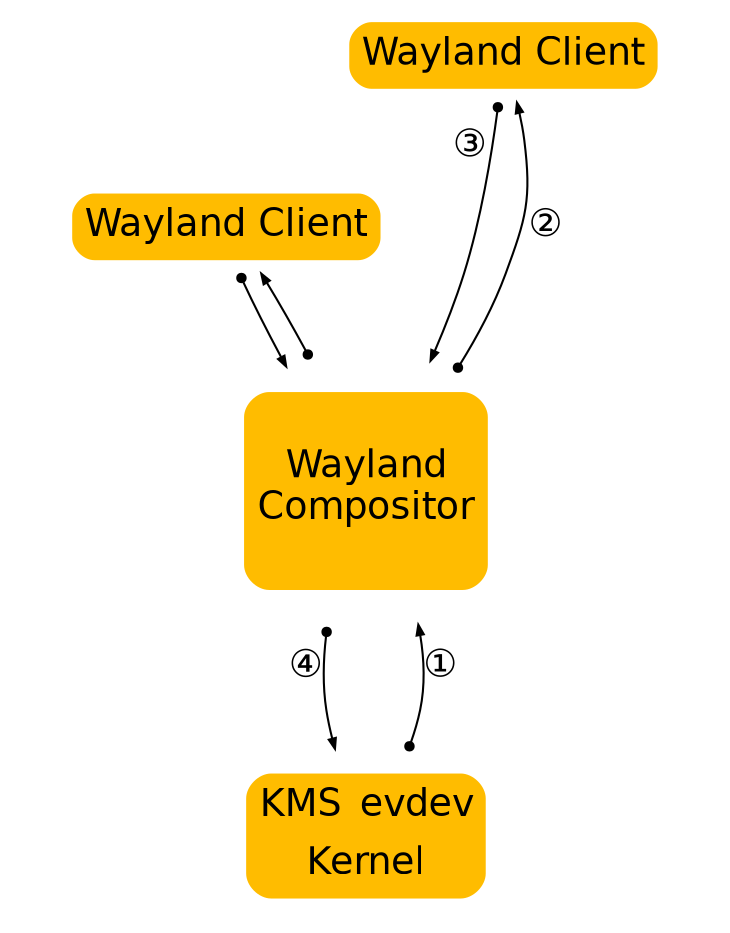 digraph arch_wayland {
    edge[
        fontname="DejaVu Sans",
        dir="both",
        arrowtail="dot",
        arrowsize=.5,
        fontname="DejaVu Sans",
        fontsize="18",
    ]

    node[
        color=none,
        margin=0,
        fontname="DejaVu Sans",
        fontsize="18",
   ]

    c1 [label=<<TABLE STYLE="rounded" BGCOLOR="#ffbc00"><TR><TD>Wayland Client</TD></TR></TABLE>>, URL="#c1"]
    c2 [label=<<TABLE STYLE="rounded" BGCOLOR="#ffbc00"><TR><TD>Wayland Client</TD></TR></TABLE>>, URL="#c2"]

    comp [tooltip="Wayland Compositor", label=<<TABLE STYLE="rounded" BGCOLOR="#ffbc00"><TR><TD><BR/>Wayland<BR/>Compositor<BR/><BR/></TD></TR></TABLE>>, URL="#comp"]

    impl [tooltip="KMS evdev Kernel", label=<<TABLE STYLE="rounded" BGCOLOR="#ffbc00"><TR><TD>KMS</TD><TD>evdev</TD></TR><TR><TD COLSPAN="2">Kernel</TD></TR></TABLE>>, URL="#impl"]

    c1 -> comp [taillabel="③", labeldistance=2.5, URL="#step_3"];
    c2 -> comp;

    comp -> c1 [label="②", URL="#step_2"];
    comp -> c2;

    comp -> impl [xlabel = "④", URL="#step_4"];
    comp -> impl [style = invis, label="    "];
    impl -> comp [xlabel = "①", URL="#step_1"];

    c1 -> c2 [style=invis];
}
